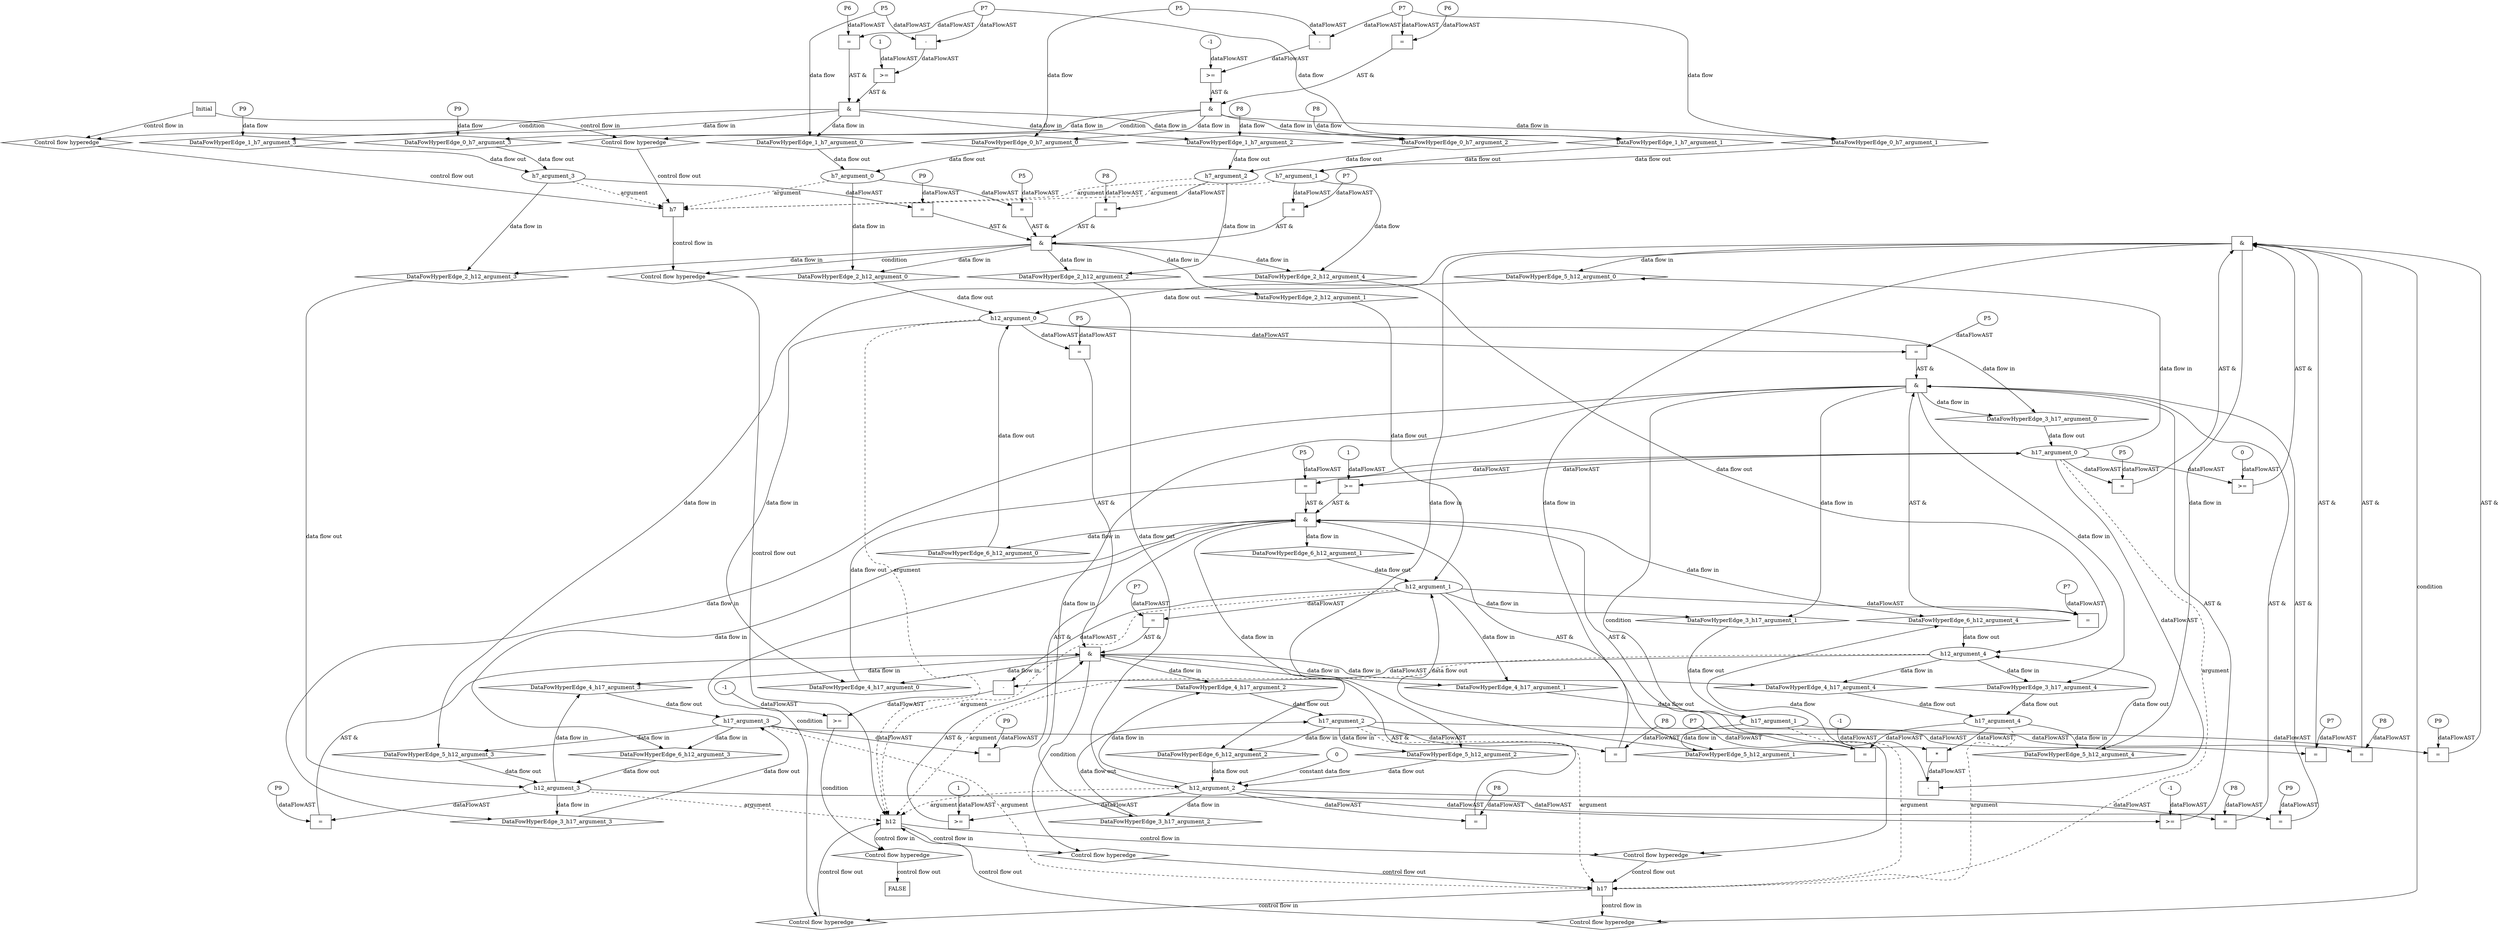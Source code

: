 digraph dag {
"h12" [label="h12" nodeName="h12" class=cfn  shape="rect"];
"h17" [label="h17" nodeName="h17" class=cfn  shape="rect"];
"h7" [label="h7" nodeName="h7" class=cfn  shape="rect"];
FALSE [label="FALSE" nodeName=FALSE class=cfn  shape="rect"];
Initial [label="Initial" nodeName=Initial class=cfn  shape="rect"];
ControlFowHyperEdge_0 [label="Control flow hyperedge" nodeName=ControlFowHyperEdge_0 class=controlFlowHyperEdge shape="diamond"];
"Initial" -> ControlFowHyperEdge_0 [label="control flow in"]
ControlFowHyperEdge_0 -> "h7" [label="control flow out"]
ControlFowHyperEdge_1 [label="Control flow hyperedge" nodeName=ControlFowHyperEdge_1 class=controlFlowHyperEdge shape="diamond"];
"Initial" -> ControlFowHyperEdge_1 [label="control flow in"]
ControlFowHyperEdge_1 -> "h7" [label="control flow out"]
ControlFowHyperEdge_2 [label="Control flow hyperedge" nodeName=ControlFowHyperEdge_2 class=controlFlowHyperEdge shape="diamond"];
"h7" -> ControlFowHyperEdge_2 [label="control flow in"]
ControlFowHyperEdge_2 -> "h12" [label="control flow out"]
ControlFowHyperEdge_3 [label="Control flow hyperedge" nodeName=ControlFowHyperEdge_3 class=controlFlowHyperEdge shape="diamond"];
"h12" -> ControlFowHyperEdge_3 [label="control flow in"]
ControlFowHyperEdge_3 -> "h17" [label="control flow out"]
ControlFowHyperEdge_4 [label="Control flow hyperedge" nodeName=ControlFowHyperEdge_4 class=controlFlowHyperEdge shape="diamond"];
"h12" -> ControlFowHyperEdge_4 [label="control flow in"]
ControlFowHyperEdge_4 -> "h17" [label="control flow out"]
ControlFowHyperEdge_5 [label="Control flow hyperedge" nodeName=ControlFowHyperEdge_5 class=controlFlowHyperEdge shape="diamond"];
"h17" -> ControlFowHyperEdge_5 [label="control flow in"]
ControlFowHyperEdge_5 -> "h12" [label="control flow out"]
ControlFowHyperEdge_6 [label="Control flow hyperedge" nodeName=ControlFowHyperEdge_6 class=controlFlowHyperEdge shape="diamond"];
"h17" -> ControlFowHyperEdge_6 [label="control flow in"]
ControlFowHyperEdge_6 -> "h12" [label="control flow out"]
ControlFowHyperEdge_7 [label="Control flow hyperedge" nodeName=ControlFowHyperEdge_7 class=controlFlowHyperEdge shape="diamond"];
"h12" -> ControlFowHyperEdge_7 [label="control flow in"]
ControlFowHyperEdge_7 -> "FALSE" [label="control flow out"]
"h7_argument_0" [label="h7_argument_0" nodeName=argument0 class=argument  head="h7" shape="oval"];
"h7_argument_0" -> "h7"[label="argument" style="dashed"]
"h7_argument_1" [label="h7_argument_1" nodeName=argument1 class=argument  head="h7" shape="oval"];
"h7_argument_1" -> "h7"[label="argument" style="dashed"]
"h7_argument_2" [label="h7_argument_2" nodeName=argument2 class=argument  head="h7" shape="oval"];
"h7_argument_2" -> "h7"[label="argument" style="dashed"]
"h7_argument_3" [label="h7_argument_3" nodeName=argument3 class=argument  head="h7" shape="oval"];
"h7_argument_3" -> "h7"[label="argument" style="dashed"]
"h12_argument_0" [label="h12_argument_0" nodeName=argument0 class=argument  head="h12" shape="oval"];
"h12_argument_0" -> "h12"[label="argument" style="dashed"]
"h12_argument_1" [label="h12_argument_1" nodeName=argument1 class=argument  head="h12" shape="oval"];
"h12_argument_1" -> "h12"[label="argument" style="dashed"]
"h12_argument_2" [label="h12_argument_2" nodeName=argument2 class=argument  head="h12" shape="oval"];
"h12_argument_2" -> "h12"[label="argument" style="dashed"]
"h12_argument_3" [label="h12_argument_3" nodeName=argument3 class=argument  head="h12" shape="oval"];
"h12_argument_3" -> "h12"[label="argument" style="dashed"]
"h12_argument_4" [label="h12_argument_4" nodeName=argument4 class=argument  head="h12" shape="oval"];
"h12_argument_4" -> "h12"[label="argument" style="dashed"]
"h17_argument_0" [label="h17_argument_0" nodeName=argument0 class=argument  head="h17" shape="oval"];
"h17_argument_0" -> "h17"[label="argument" style="dashed"]
"h17_argument_1" [label="h17_argument_1" nodeName=argument1 class=argument  head="h17" shape="oval"];
"h17_argument_1" -> "h17"[label="argument" style="dashed"]
"h17_argument_2" [label="h17_argument_2" nodeName=argument2 class=argument  head="h17" shape="oval"];
"h17_argument_2" -> "h17"[label="argument" style="dashed"]
"h17_argument_3" [label="h17_argument_3" nodeName=argument3 class=argument  head="h17" shape="oval"];
"h17_argument_3" -> "h17"[label="argument" style="dashed"]
"h17_argument_4" [label="h17_argument_4" nodeName=argument4 class=argument  head="h17" shape="oval"];
"h17_argument_4" -> "h17"[label="argument" style="dashed"]

"xxxh7___Initial_0xxx_and" [label="&" nodeName="xxxh7___Initial_0xxx_and" class=Operator shape="rect"];
"xxxh7___Initial_0xxxguard_0_node_0" [label=">=" nodeName="xxxh7___Initial_0xxxguard_0_node_0" class=Operator  shape="rect"];
"xxxh7___Initial_0xxxguard_0_node_1" [label="-1" nodeName="xxxh7___Initial_0xxxguard_0_node_1" class=Literal ];
"xxxh7___Initial_0xxxguard_0_node_2" [label="-" nodeName="xxxh7___Initial_0xxxguard_0_node_2" class= Operator shape="rect"];
"xxxh7___Initial_0xxxguard_0_node_1" -> "xxxh7___Initial_0xxxguard_0_node_0"[label="dataFlowAST"]
"xxxh7___Initial_0xxxguard_0_node_2" -> "xxxh7___Initial_0xxxguard_0_node_0"[label="dataFlowAST"]
"xxxh7___Initial_0xxxdataFlow_0_node_0" -> "xxxh7___Initial_0xxxguard_0_node_2"[label="dataFlowAST"]
"xxxh7___Initial_0xxxdataFlow1_node_0" -> "xxxh7___Initial_0xxxguard_0_node_2"[label="dataFlowAST"]

"xxxh7___Initial_0xxxguard_0_node_0" -> "xxxh7___Initial_0xxx_and" [label="AST &"];
"xxxh7___Initial_0xxxguard1_node_0" [label="=" nodeName="xxxh7___Initial_0xxxguard1_node_0" class=Operator  shape="rect"];
"xxxh7___Initial_0xxxguard1_node_1" [label="P6" nodeName="xxxh7___Initial_0xxxguard1_node_1" class=Constant ];
"xxxh7___Initial_0xxxguard1_node_1" -> "xxxh7___Initial_0xxxguard1_node_0"[label="dataFlowAST"]
"xxxh7___Initial_0xxxdataFlow1_node_0" -> "xxxh7___Initial_0xxxguard1_node_0"[label="dataFlowAST"]

"xxxh7___Initial_0xxxguard1_node_0" -> "xxxh7___Initial_0xxx_and" [label="AST &"];
"xxxh7___Initial_0xxx_and" -> "ControlFowHyperEdge_0" [label="condition"];
"xxxh7___Initial_0xxxdataFlow_0_node_0" [label="P5" nodeName="xxxh7___Initial_0xxxdataFlow_0_node_0" class=Constant ];

"xxxh7___Initial_0xxxdataFlow_0_node_0" -> "DataFowHyperEdge_0_h7_argument_0" [label="data flow"];
"xxxh7___Initial_0xxxdataFlow1_node_0" [label="P7" nodeName="xxxh7___Initial_0xxxdataFlow1_node_0" class=Constant ];

"xxxh7___Initial_0xxxdataFlow1_node_0" -> "DataFowHyperEdge_0_h7_argument_1" [label="data flow"];
"xxxh7___Initial_0xxxdataFlow2_node_0" [label="P8" nodeName="xxxh7___Initial_0xxxdataFlow2_node_0" class=Constant ];

"xxxh7___Initial_0xxxdataFlow2_node_0" -> "DataFowHyperEdge_0_h7_argument_2" [label="data flow"];
"xxxh7___Initial_0xxxdataFlow3_node_0" [label="P9" nodeName="xxxh7___Initial_0xxxdataFlow3_node_0" class=Constant ];

"xxxh7___Initial_0xxxdataFlow3_node_0" -> "DataFowHyperEdge_0_h7_argument_3" [label="data flow"];
"xxxh7___Initial_1xxx_and" [label="&" nodeName="xxxh7___Initial_1xxx_and" class=Operator shape="rect"];
"xxxh7___Initial_1xxxguard_0_node_0" [label=">=" nodeName="xxxh7___Initial_1xxxguard_0_node_0" class=Operator  shape="rect"];
"xxxh7___Initial_1xxxguard_0_node_1" [label="-" nodeName="xxxh7___Initial_1xxxguard_0_node_1" class= Operator shape="rect"];
"xxxh7___Initial_1xxxguard_0_node_4" [label="1" nodeName="xxxh7___Initial_1xxxguard_0_node_4" class=Literal ];
"xxxh7___Initial_1xxxguard_0_node_1" -> "xxxh7___Initial_1xxxguard_0_node_0"[label="dataFlowAST"]
"xxxh7___Initial_1xxxguard_0_node_4" -> "xxxh7___Initial_1xxxguard_0_node_0"[label="dataFlowAST"]
"xxxh7___Initial_1xxxdataFlow_0_node_0" -> "xxxh7___Initial_1xxxguard_0_node_1"[label="dataFlowAST"]
"xxxh7___Initial_1xxxdataFlow1_node_0" -> "xxxh7___Initial_1xxxguard_0_node_1"[label="dataFlowAST"]

"xxxh7___Initial_1xxxguard_0_node_0" -> "xxxh7___Initial_1xxx_and" [label="AST &"];
"xxxh7___Initial_1xxxguard1_node_0" [label="=" nodeName="xxxh7___Initial_1xxxguard1_node_0" class=Operator  shape="rect"];
"xxxh7___Initial_1xxxguard1_node_1" [label="P6" nodeName="xxxh7___Initial_1xxxguard1_node_1" class=Constant ];
"xxxh7___Initial_1xxxguard1_node_1" -> "xxxh7___Initial_1xxxguard1_node_0"[label="dataFlowAST"]
"xxxh7___Initial_1xxxdataFlow1_node_0" -> "xxxh7___Initial_1xxxguard1_node_0"[label="dataFlowAST"]

"xxxh7___Initial_1xxxguard1_node_0" -> "xxxh7___Initial_1xxx_and" [label="AST &"];
"xxxh7___Initial_1xxx_and" -> "ControlFowHyperEdge_1" [label="condition"];
"xxxh7___Initial_1xxxdataFlow_0_node_0" [label="P5" nodeName="xxxh7___Initial_1xxxdataFlow_0_node_0" class=Constant ];

"xxxh7___Initial_1xxxdataFlow_0_node_0" -> "DataFowHyperEdge_1_h7_argument_0" [label="data flow"];
"xxxh7___Initial_1xxxdataFlow1_node_0" [label="P7" nodeName="xxxh7___Initial_1xxxdataFlow1_node_0" class=Constant ];

"xxxh7___Initial_1xxxdataFlow1_node_0" -> "DataFowHyperEdge_1_h7_argument_1" [label="data flow"];
"xxxh7___Initial_1xxxdataFlow2_node_0" [label="P8" nodeName="xxxh7___Initial_1xxxdataFlow2_node_0" class=Constant ];

"xxxh7___Initial_1xxxdataFlow2_node_0" -> "DataFowHyperEdge_1_h7_argument_2" [label="data flow"];
"xxxh7___Initial_1xxxdataFlow3_node_0" [label="P9" nodeName="xxxh7___Initial_1xxxdataFlow3_node_0" class=Constant ];

"xxxh7___Initial_1xxxdataFlow3_node_0" -> "DataFowHyperEdge_1_h7_argument_3" [label="data flow"];
"xxxh12___h7_2xxx_and" [label="&" nodeName="xxxh12___h7_2xxx_and" class=Operator shape="rect"];
"xxxh12___h7_2xxxguard_0_node_0" [label="=" nodeName="xxxh12___h7_2xxxguard_0_node_0" class=Operator  shape="rect"];
"xxxh12___h7_2xxxguard_0_node_1" [label="P5" nodeName="xxxh12___h7_2xxxguard_0_node_1" class=Constant ];
"xxxh12___h7_2xxxguard_0_node_1" -> "xxxh12___h7_2xxxguard_0_node_0"[label="dataFlowAST"]
"h7_argument_0" -> "xxxh12___h7_2xxxguard_0_node_0"[label="dataFlowAST"]

"xxxh12___h7_2xxxguard_0_node_0" -> "xxxh12___h7_2xxx_and" [label="AST &"];
"xxxh12___h7_2xxxguard1_node_0" [label="=" nodeName="xxxh12___h7_2xxxguard1_node_0" class=Operator  shape="rect"];
"xxxh12___h7_2xxxguard1_node_1" [label="P8" nodeName="xxxh12___h7_2xxxguard1_node_1" class=Constant ];
"xxxh12___h7_2xxxguard1_node_1" -> "xxxh12___h7_2xxxguard1_node_0"[label="dataFlowAST"]
"h7_argument_2" -> "xxxh12___h7_2xxxguard1_node_0"[label="dataFlowAST"]

"xxxh12___h7_2xxxguard1_node_0" -> "xxxh12___h7_2xxx_and" [label="AST &"];
"xxxh12___h7_2xxxguard2_node_0" [label="=" nodeName="xxxh12___h7_2xxxguard2_node_0" class=Operator  shape="rect"];
"xxxh12___h7_2xxxguard2_node_1" [label="P9" nodeName="xxxh12___h7_2xxxguard2_node_1" class=Constant ];
"xxxh12___h7_2xxxguard2_node_1" -> "xxxh12___h7_2xxxguard2_node_0"[label="dataFlowAST"]
"h7_argument_3" -> "xxxh12___h7_2xxxguard2_node_0"[label="dataFlowAST"]

"xxxh12___h7_2xxxguard2_node_0" -> "xxxh12___h7_2xxx_and" [label="AST &"];
"xxxh12___h7_2xxxguard3_node_0" [label="=" nodeName="xxxh12___h7_2xxxguard3_node_0" class=Operator  shape="rect"];
"xxxh12___h7_2xxxguard3_node_1" [label="P7" nodeName="xxxh12___h7_2xxxguard3_node_1" class=Constant ];
"xxxh12___h7_2xxxguard3_node_1" -> "xxxh12___h7_2xxxguard3_node_0"[label="dataFlowAST"]
"h7_argument_1" -> "xxxh12___h7_2xxxguard3_node_0"[label="dataFlowAST"]

"xxxh12___h7_2xxxguard3_node_0" -> "xxxh12___h7_2xxx_and" [label="AST &"];
"xxxh12___h7_2xxx_and" -> "ControlFowHyperEdge_2" [label="condition"];

"h7_argument_1" -> "DataFowHyperEdge_2_h12_argument_4" [label="data flow"];
"xxxh17___h12_3xxx_and" [label="&" nodeName="xxxh17___h12_3xxx_and" class=Operator shape="rect"];
"xxxh17___h12_3xxxguard2_node_0" [label=">=" nodeName="xxxh17___h12_3xxxguard2_node_0" class=Operator  shape="rect"];
"xxxh17___h12_3xxxguard2_node_1" [label="-1" nodeName="xxxh17___h12_3xxxguard2_node_1" class=Literal ];
"xxxh17___h12_3xxxguard2_node_1" -> "xxxh17___h12_3xxxguard2_node_0"[label="dataFlowAST"]
"h12_argument_2" -> "xxxh17___h12_3xxxguard2_node_0"[label="dataFlowAST"]

"xxxh17___h12_3xxxguard2_node_0" -> "xxxh17___h12_3xxx_and" [label="AST &"];
"xxxh17___h12_3xxxguard4_node_0" [label="=" nodeName="xxxh17___h12_3xxxguard4_node_0" class=Operator  shape="rect"];
"xxxh17___h12_3xxxguard4_node_1" [label="P7" nodeName="xxxh17___h12_3xxxguard4_node_1" class=Constant ];
"xxxh17___h12_3xxxguard4_node_1" -> "xxxh17___h12_3xxxguard4_node_0"[label="dataFlowAST"]
"h12_argument_1" -> "xxxh17___h12_3xxxguard4_node_0"[label="dataFlowAST"]

"xxxh17___h12_3xxxguard4_node_0" -> "xxxh17___h12_3xxx_and" [label="AST &"];
"xxxh17___h12_3xxxguard1_node_0" [label="=" nodeName="xxxh17___h12_3xxxguard1_node_0" class=Operator  shape="rect"];
"xxxh17___h12_3xxxguard1_node_1" [label="P8" nodeName="xxxh17___h12_3xxxguard1_node_1" class=Constant ];
"xxxh17___h12_3xxxguard1_node_1" -> "xxxh17___h12_3xxxguard1_node_0"[label="dataFlowAST"]
"h12_argument_2" -> "xxxh17___h12_3xxxguard1_node_0"[label="dataFlowAST"]

"xxxh17___h12_3xxxguard1_node_0" -> "xxxh17___h12_3xxx_and" [label="AST &"];
"xxxh17___h12_3xxxguard_0_node_0" [label="=" nodeName="xxxh17___h12_3xxxguard_0_node_0" class=Operator  shape="rect"];
"xxxh17___h12_3xxxguard_0_node_1" [label="P9" nodeName="xxxh17___h12_3xxxguard_0_node_1" class=Constant ];
"xxxh17___h12_3xxxguard_0_node_1" -> "xxxh17___h12_3xxxguard_0_node_0"[label="dataFlowAST"]
"h12_argument_3" -> "xxxh17___h12_3xxxguard_0_node_0"[label="dataFlowAST"]

"xxxh17___h12_3xxxguard_0_node_0" -> "xxxh17___h12_3xxx_and" [label="AST &"];
"xxxh17___h12_3xxxguard3_node_0" [label="=" nodeName="xxxh17___h12_3xxxguard3_node_0" class=Operator  shape="rect"];
"xxxh17___h12_3xxxguard3_node_1" [label="P5" nodeName="xxxh17___h12_3xxxguard3_node_1" class=Constant ];
"xxxh17___h12_3xxxguard3_node_1" -> "xxxh17___h12_3xxxguard3_node_0"[label="dataFlowAST"]
"h12_argument_0" -> "xxxh17___h12_3xxxguard3_node_0"[label="dataFlowAST"]

"xxxh17___h12_3xxxguard3_node_0" -> "xxxh17___h12_3xxx_and" [label="AST &"];
"xxxh17___h12_3xxx_and" -> "ControlFowHyperEdge_3" [label="condition"];
"xxxh17___h12_4xxx_and" [label="&" nodeName="xxxh17___h12_4xxx_and" class=Operator shape="rect"];
"xxxh17___h12_4xxxguard3_node_0" [label="=" nodeName="xxxh17___h12_4xxxguard3_node_0" class=Operator  shape="rect"];
"xxxh17___h12_4xxxguard3_node_1" [label="P5" nodeName="xxxh17___h12_4xxxguard3_node_1" class=Constant ];
"xxxh17___h12_4xxxguard3_node_1" -> "xxxh17___h12_4xxxguard3_node_0"[label="dataFlowAST"]
"h12_argument_0" -> "xxxh17___h12_4xxxguard3_node_0"[label="dataFlowAST"]

"xxxh17___h12_4xxxguard3_node_0" -> "xxxh17___h12_4xxx_and" [label="AST &"];
"xxxh17___h12_4xxxguard2_node_0" [label=">=" nodeName="xxxh17___h12_4xxxguard2_node_0" class=Operator  shape="rect"];
"xxxh17___h12_4xxxguard2_node_2" [label="1" nodeName="xxxh17___h12_4xxxguard2_node_2" class=Literal ];
"h12_argument_2" -> "xxxh17___h12_4xxxguard2_node_0"[label="dataFlowAST"]
"xxxh17___h12_4xxxguard2_node_2" -> "xxxh17___h12_4xxxguard2_node_0"[label="dataFlowAST"]

"xxxh17___h12_4xxxguard2_node_0" -> "xxxh17___h12_4xxx_and" [label="AST &"];
"xxxh17___h12_4xxxguard_0_node_0" [label="=" nodeName="xxxh17___h12_4xxxguard_0_node_0" class=Operator  shape="rect"];
"xxxh17___h12_4xxxguard_0_node_1" [label="P9" nodeName="xxxh17___h12_4xxxguard_0_node_1" class=Constant ];
"xxxh17___h12_4xxxguard_0_node_1" -> "xxxh17___h12_4xxxguard_0_node_0"[label="dataFlowAST"]
"h12_argument_3" -> "xxxh17___h12_4xxxguard_0_node_0"[label="dataFlowAST"]

"xxxh17___h12_4xxxguard_0_node_0" -> "xxxh17___h12_4xxx_and" [label="AST &"];
"xxxh17___h12_4xxxguard1_node_0" [label="=" nodeName="xxxh17___h12_4xxxguard1_node_0" class=Operator  shape="rect"];
"xxxh17___h12_4xxxguard1_node_1" [label="P8" nodeName="xxxh17___h12_4xxxguard1_node_1" class=Constant ];
"xxxh17___h12_4xxxguard1_node_1" -> "xxxh17___h12_4xxxguard1_node_0"[label="dataFlowAST"]
"h12_argument_2" -> "xxxh17___h12_4xxxguard1_node_0"[label="dataFlowAST"]

"xxxh17___h12_4xxxguard1_node_0" -> "xxxh17___h12_4xxx_and" [label="AST &"];
"xxxh17___h12_4xxxguard4_node_0" [label="=" nodeName="xxxh17___h12_4xxxguard4_node_0" class=Operator  shape="rect"];
"xxxh17___h12_4xxxguard4_node_1" [label="P7" nodeName="xxxh17___h12_4xxxguard4_node_1" class=Constant ];
"xxxh17___h12_4xxxguard4_node_1" -> "xxxh17___h12_4xxxguard4_node_0"[label="dataFlowAST"]
"h12_argument_1" -> "xxxh17___h12_4xxxguard4_node_0"[label="dataFlowAST"]

"xxxh17___h12_4xxxguard4_node_0" -> "xxxh17___h12_4xxx_and" [label="AST &"];
"xxxh17___h12_4xxx_and" -> "ControlFowHyperEdge_4" [label="condition"];
"xxxh12___h17_5xxx_and" [label="&" nodeName="xxxh12___h17_5xxx_and" class=Operator shape="rect"];
"xxxh12___h17_5xxxguard4_node_0" [label="=" nodeName="xxxh12___h17_5xxxguard4_node_0" class=Operator  shape="rect"];
"xxxh12___h17_5xxxguard4_node_1" [label="P7" nodeName="xxxh12___h17_5xxxguard4_node_1" class=Constant ];
"xxxh12___h17_5xxxguard4_node_1" -> "xxxh12___h17_5xxxguard4_node_0"[label="dataFlowAST"]
"h17_argument_1" -> "xxxh12___h17_5xxxguard4_node_0"[label="dataFlowAST"]

"xxxh12___h17_5xxxguard4_node_0" -> "xxxh12___h17_5xxx_and" [label="AST &"];
"xxxh12___h17_5xxxguard1_node_0" [label="=" nodeName="xxxh12___h17_5xxxguard1_node_0" class=Operator  shape="rect"];
"xxxh12___h17_5xxxguard1_node_1" [label="P8" nodeName="xxxh12___h17_5xxxguard1_node_1" class=Constant ];
"xxxh12___h17_5xxxguard1_node_1" -> "xxxh12___h17_5xxxguard1_node_0"[label="dataFlowAST"]
"h17_argument_2" -> "xxxh12___h17_5xxxguard1_node_0"[label="dataFlowAST"]

"xxxh12___h17_5xxxguard1_node_0" -> "xxxh12___h17_5xxx_and" [label="AST &"];
"xxxh12___h17_5xxxguard_0_node_0" [label="=" nodeName="xxxh12___h17_5xxxguard_0_node_0" class=Operator  shape="rect"];
"xxxh12___h17_5xxxguard_0_node_1" [label="P9" nodeName="xxxh12___h17_5xxxguard_0_node_1" class=Constant ];
"xxxh12___h17_5xxxguard_0_node_1" -> "xxxh12___h17_5xxxguard_0_node_0"[label="dataFlowAST"]
"h17_argument_3" -> "xxxh12___h17_5xxxguard_0_node_0"[label="dataFlowAST"]

"xxxh12___h17_5xxxguard_0_node_0" -> "xxxh12___h17_5xxx_and" [label="AST &"];
"xxxh12___h17_5xxxguard3_node_0" [label="=" nodeName="xxxh12___h17_5xxxguard3_node_0" class=Operator  shape="rect"];
"xxxh12___h17_5xxxguard3_node_1" [label="P5" nodeName="xxxh12___h17_5xxxguard3_node_1" class=Constant ];
"xxxh12___h17_5xxxguard3_node_1" -> "xxxh12___h17_5xxxguard3_node_0"[label="dataFlowAST"]
"h17_argument_0" -> "xxxh12___h17_5xxxguard3_node_0"[label="dataFlowAST"]

"xxxh12___h17_5xxxguard3_node_0" -> "xxxh12___h17_5xxx_and" [label="AST &"];
"xxxh12___h17_5xxxguard2_node_0" [label=">=" nodeName="xxxh12___h17_5xxxguard2_node_0" class=Operator  shape="rect"];
"xxxh12___h17_5xxxguard2_node_1" [label="0" nodeName="xxxh12___h17_5xxxguard2_node_1" class=Literal ];
"xxxh12___h17_5xxxguard2_node_1" -> "xxxh12___h17_5xxxguard2_node_0"[label="dataFlowAST"]
"h17_argument_0" -> "xxxh12___h17_5xxxguard2_node_0"[label="dataFlowAST"]

"xxxh12___h17_5xxxguard2_node_0" -> "xxxh12___h17_5xxx_and" [label="AST &"];
"xxxh12___h17_5xxx_and" -> "ControlFowHyperEdge_5" [label="condition"];
"xxxh12___h17_6xxx_and" [label="&" nodeName="xxxh12___h17_6xxx_and" class=Operator shape="rect"];
"xxxh12___h17_6xxxguard3_node_0" [label="=" nodeName="xxxh12___h17_6xxxguard3_node_0" class=Operator  shape="rect"];
"xxxh12___h17_6xxxguard3_node_1" [label="P5" nodeName="xxxh12___h17_6xxxguard3_node_1" class=Constant ];
"xxxh12___h17_6xxxguard3_node_1" -> "xxxh12___h17_6xxxguard3_node_0"[label="dataFlowAST"]
"h17_argument_0" -> "xxxh12___h17_6xxxguard3_node_0"[label="dataFlowAST"]

"xxxh12___h17_6xxxguard3_node_0" -> "xxxh12___h17_6xxx_and" [label="AST &"];
"xxxh12___h17_6xxxguard4_node_0" [label="=" nodeName="xxxh12___h17_6xxxguard4_node_0" class=Operator  shape="rect"];
"xxxh12___h17_6xxxguard4_node_1" [label="P7" nodeName="xxxh12___h17_6xxxguard4_node_1" class=Constant ];
"xxxh12___h17_6xxxguard4_node_1" -> "xxxh12___h17_6xxxguard4_node_0"[label="dataFlowAST"]
"h17_argument_4" -> "xxxh12___h17_6xxxguard4_node_0"[label="dataFlowAST"]

"xxxh12___h17_6xxxguard4_node_0" -> "xxxh12___h17_6xxx_and" [label="AST &"];
"xxxh12___h17_6xxxguard2_node_0" [label=">=" nodeName="xxxh12___h17_6xxxguard2_node_0" class=Operator  shape="rect"];
"xxxh12___h17_6xxxguard2_node_2" [label="1" nodeName="xxxh12___h17_6xxxguard2_node_2" class=Literal ];
"h17_argument_0" -> "xxxh12___h17_6xxxguard2_node_0"[label="dataFlowAST"]
"xxxh12___h17_6xxxguard2_node_2" -> "xxxh12___h17_6xxxguard2_node_0"[label="dataFlowAST"]

"xxxh12___h17_6xxxguard2_node_0" -> "xxxh12___h17_6xxx_and" [label="AST &"];
"xxxh12___h17_6xxxguard_0_node_0" [label="=" nodeName="xxxh12___h17_6xxxguard_0_node_0" class=Operator  shape="rect"];
"xxxh12___h17_6xxxguard_0_node_1" [label="P9" nodeName="xxxh12___h17_6xxxguard_0_node_1" class=Constant ];
"xxxh12___h17_6xxxguard_0_node_1" -> "xxxh12___h17_6xxxguard_0_node_0"[label="dataFlowAST"]
"h17_argument_3" -> "xxxh12___h17_6xxxguard_0_node_0"[label="dataFlowAST"]

"xxxh12___h17_6xxxguard_0_node_0" -> "xxxh12___h17_6xxx_and" [label="AST &"];
"xxxh12___h17_6xxxguard1_node_0" [label="=" nodeName="xxxh12___h17_6xxxguard1_node_0" class=Operator  shape="rect"];
"xxxh12___h17_6xxxguard1_node_1" [label="P8" nodeName="xxxh12___h17_6xxxguard1_node_1" class=Constant ];
"xxxh12___h17_6xxxguard1_node_1" -> "xxxh12___h17_6xxxguard1_node_0"[label="dataFlowAST"]
"h17_argument_2" -> "xxxh12___h17_6xxxguard1_node_0"[label="dataFlowAST"]

"xxxh12___h17_6xxxguard1_node_0" -> "xxxh12___h17_6xxx_and" [label="AST &"];
"xxxh12___h17_6xxx_and" -> "ControlFowHyperEdge_6" [label="condition"];
"xxxh12___h17_6xxxdataFlow_0_node_0" [label="-" nodeName="xxxh12___h17_6xxxdataFlow_0_node_0" class= Operator shape="rect"];
"xxxh12___h17_6xxxdataFlow_0_node_2" [label="*" nodeName="xxxh12___h17_6xxxdataFlow_0_node_2" class=Operator  shape="rect"];
"xxxh12___h17_6xxxdataFlow_0_node_3" [label="-1" nodeName="xxxh12___h17_6xxxdataFlow_0_node_3" class=Coeff ];
"h17_argument_0" -> "xxxh12___h17_6xxxdataFlow_0_node_0"[label="dataFlowAST"]
"xxxh12___h17_6xxxdataFlow_0_node_2" -> "xxxh12___h17_6xxxdataFlow_0_node_0"[label="dataFlowAST"]
"h17_argument_4" -> "xxxh12___h17_6xxxdataFlow_0_node_2"[label="dataFlowAST"]
"xxxh12___h17_6xxxdataFlow_0_node_3" -> "xxxh12___h17_6xxxdataFlow_0_node_2"[label="dataFlowAST"]

"xxxh12___h17_6xxxdataFlow_0_node_0" -> "DataFowHyperEdge_6_h12_argument_4" [label="data flow"];
"xxxFALSE___h12_7xxxguard_0_node_0" [label=">=" nodeName="xxxFALSE___h12_7xxxguard_0_node_0" class=Operator  shape="rect"];
"xxxFALSE___h12_7xxxguard_0_node_1" [label="-1" nodeName="xxxFALSE___h12_7xxxguard_0_node_1" class=Literal ];
"xxxFALSE___h12_7xxxguard_0_node_2" [label="-" nodeName="xxxFALSE___h12_7xxxguard_0_node_2" class= Operator shape="rect"];
"xxxFALSE___h12_7xxxguard_0_node_1" -> "xxxFALSE___h12_7xxxguard_0_node_0"[label="dataFlowAST"]
"xxxFALSE___h12_7xxxguard_0_node_2" -> "xxxFALSE___h12_7xxxguard_0_node_0"[label="dataFlowAST"]
"h12_argument_4" -> "xxxFALSE___h12_7xxxguard_0_node_2"[label="dataFlowAST"]
"h12_argument_1" -> "xxxFALSE___h12_7xxxguard_0_node_2"[label="dataFlowAST"]

"xxxFALSE___h12_7xxxguard_0_node_0" -> "ControlFowHyperEdge_7" [label="condition"];
"DataFowHyperEdge_0_h7_argument_0" [label="DataFowHyperEdge_0_h7_argument_0" nodeName="DataFowHyperEdge_0_h7_argument_0" class=DataFlowHyperedge shape="diamond"];
"DataFowHyperEdge_0_h7_argument_0" -> "h7_argument_0"[label="data flow out"]
"xxxh7___Initial_0xxx_and" -> "DataFowHyperEdge_0_h7_argument_0"[label="data flow in"]
"DataFowHyperEdge_0_h7_argument_1" [label="DataFowHyperEdge_0_h7_argument_1" nodeName="DataFowHyperEdge_0_h7_argument_1" class=DataFlowHyperedge shape="diamond"];
"DataFowHyperEdge_0_h7_argument_1" -> "h7_argument_1"[label="data flow out"]
"xxxh7___Initial_0xxx_and" -> "DataFowHyperEdge_0_h7_argument_1"[label="data flow in"]
"DataFowHyperEdge_0_h7_argument_2" [label="DataFowHyperEdge_0_h7_argument_2" nodeName="DataFowHyperEdge_0_h7_argument_2" class=DataFlowHyperedge shape="diamond"];
"DataFowHyperEdge_0_h7_argument_2" -> "h7_argument_2"[label="data flow out"]
"xxxh7___Initial_0xxx_and" -> "DataFowHyperEdge_0_h7_argument_2"[label="data flow in"]
"DataFowHyperEdge_0_h7_argument_3" [label="DataFowHyperEdge_0_h7_argument_3" nodeName="DataFowHyperEdge_0_h7_argument_3" class=DataFlowHyperedge shape="diamond"];
"DataFowHyperEdge_0_h7_argument_3" -> "h7_argument_3"[label="data flow out"]
"xxxh7___Initial_0xxx_and" -> "DataFowHyperEdge_0_h7_argument_3"[label="data flow in"]
"DataFowHyperEdge_1_h7_argument_0" [label="DataFowHyperEdge_1_h7_argument_0" nodeName="DataFowHyperEdge_1_h7_argument_0" class=DataFlowHyperedge shape="diamond"];
"DataFowHyperEdge_1_h7_argument_0" -> "h7_argument_0"[label="data flow out"]
"xxxh7___Initial_1xxx_and" -> "DataFowHyperEdge_1_h7_argument_0"[label="data flow in"]
"DataFowHyperEdge_1_h7_argument_1" [label="DataFowHyperEdge_1_h7_argument_1" nodeName="DataFowHyperEdge_1_h7_argument_1" class=DataFlowHyperedge shape="diamond"];
"DataFowHyperEdge_1_h7_argument_1" -> "h7_argument_1"[label="data flow out"]
"xxxh7___Initial_1xxx_and" -> "DataFowHyperEdge_1_h7_argument_1"[label="data flow in"]
"DataFowHyperEdge_1_h7_argument_2" [label="DataFowHyperEdge_1_h7_argument_2" nodeName="DataFowHyperEdge_1_h7_argument_2" class=DataFlowHyperedge shape="diamond"];
"DataFowHyperEdge_1_h7_argument_2" -> "h7_argument_2"[label="data flow out"]
"xxxh7___Initial_1xxx_and" -> "DataFowHyperEdge_1_h7_argument_2"[label="data flow in"]
"DataFowHyperEdge_1_h7_argument_3" [label="DataFowHyperEdge_1_h7_argument_3" nodeName="DataFowHyperEdge_1_h7_argument_3" class=DataFlowHyperedge shape="diamond"];
"DataFowHyperEdge_1_h7_argument_3" -> "h7_argument_3"[label="data flow out"]
"xxxh7___Initial_1xxx_and" -> "DataFowHyperEdge_1_h7_argument_3"[label="data flow in"]
"DataFowHyperEdge_2_h12_argument_0" [label="DataFowHyperEdge_2_h12_argument_0" nodeName="DataFowHyperEdge_2_h12_argument_0" class=DataFlowHyperedge shape="diamond"];
"DataFowHyperEdge_2_h12_argument_0" -> "h12_argument_0"[label="data flow out"]
"xxxh12___h7_2xxx_and" -> "DataFowHyperEdge_2_h12_argument_0"[label="data flow in"]
"DataFowHyperEdge_2_h12_argument_1" [label="DataFowHyperEdge_2_h12_argument_1" nodeName="DataFowHyperEdge_2_h12_argument_1" class=DataFlowHyperedge shape="diamond"];
"DataFowHyperEdge_2_h12_argument_1" -> "h12_argument_1"[label="data flow out"]
"xxxh12___h7_2xxx_and" -> "DataFowHyperEdge_2_h12_argument_1"[label="data flow in"]
"DataFowHyperEdge_2_h12_argument_2" [label="DataFowHyperEdge_2_h12_argument_2" nodeName="DataFowHyperEdge_2_h12_argument_2" class=DataFlowHyperedge shape="diamond"];
"DataFowHyperEdge_2_h12_argument_2" -> "h12_argument_2"[label="data flow out"]
"xxxh12___h7_2xxx_and" -> "DataFowHyperEdge_2_h12_argument_2"[label="data flow in"]
"DataFowHyperEdge_2_h12_argument_3" [label="DataFowHyperEdge_2_h12_argument_3" nodeName="DataFowHyperEdge_2_h12_argument_3" class=DataFlowHyperedge shape="diamond"];
"DataFowHyperEdge_2_h12_argument_3" -> "h12_argument_3"[label="data flow out"]
"xxxh12___h7_2xxx_and" -> "DataFowHyperEdge_2_h12_argument_3"[label="data flow in"]
"DataFowHyperEdge_2_h12_argument_4" [label="DataFowHyperEdge_2_h12_argument_4" nodeName="DataFowHyperEdge_2_h12_argument_4" class=DataFlowHyperedge shape="diamond"];
"DataFowHyperEdge_2_h12_argument_4" -> "h12_argument_4"[label="data flow out"]
"xxxh12___h7_2xxx_and" -> "DataFowHyperEdge_2_h12_argument_4"[label="data flow in"]
"DataFowHyperEdge_3_h17_argument_0" [label="DataFowHyperEdge_3_h17_argument_0" nodeName="DataFowHyperEdge_3_h17_argument_0" class=DataFlowHyperedge shape="diamond"];
"DataFowHyperEdge_3_h17_argument_0" -> "h17_argument_0"[label="data flow out"]
"xxxh17___h12_3xxx_and" -> "DataFowHyperEdge_3_h17_argument_0"[label="data flow in"]
"DataFowHyperEdge_3_h17_argument_1" [label="DataFowHyperEdge_3_h17_argument_1" nodeName="DataFowHyperEdge_3_h17_argument_1" class=DataFlowHyperedge shape="diamond"];
"DataFowHyperEdge_3_h17_argument_1" -> "h17_argument_1"[label="data flow out"]
"xxxh17___h12_3xxx_and" -> "DataFowHyperEdge_3_h17_argument_1"[label="data flow in"]
"DataFowHyperEdge_3_h17_argument_2" [label="DataFowHyperEdge_3_h17_argument_2" nodeName="DataFowHyperEdge_3_h17_argument_2" class=DataFlowHyperedge shape="diamond"];
"DataFowHyperEdge_3_h17_argument_2" -> "h17_argument_2"[label="data flow out"]
"xxxh17___h12_3xxx_and" -> "DataFowHyperEdge_3_h17_argument_2"[label="data flow in"]
"DataFowHyperEdge_3_h17_argument_3" [label="DataFowHyperEdge_3_h17_argument_3" nodeName="DataFowHyperEdge_3_h17_argument_3" class=DataFlowHyperedge shape="diamond"];
"DataFowHyperEdge_3_h17_argument_3" -> "h17_argument_3"[label="data flow out"]
"xxxh17___h12_3xxx_and" -> "DataFowHyperEdge_3_h17_argument_3"[label="data flow in"]
"DataFowHyperEdge_3_h17_argument_4" [label="DataFowHyperEdge_3_h17_argument_4" nodeName="DataFowHyperEdge_3_h17_argument_4" class=DataFlowHyperedge shape="diamond"];
"DataFowHyperEdge_3_h17_argument_4" -> "h17_argument_4"[label="data flow out"]
"xxxh17___h12_3xxx_and" -> "DataFowHyperEdge_3_h17_argument_4"[label="data flow in"]
"DataFowHyperEdge_4_h17_argument_0" [label="DataFowHyperEdge_4_h17_argument_0" nodeName="DataFowHyperEdge_4_h17_argument_0" class=DataFlowHyperedge shape="diamond"];
"DataFowHyperEdge_4_h17_argument_0" -> "h17_argument_0"[label="data flow out"]
"xxxh17___h12_4xxx_and" -> "DataFowHyperEdge_4_h17_argument_0"[label="data flow in"]
"DataFowHyperEdge_4_h17_argument_1" [label="DataFowHyperEdge_4_h17_argument_1" nodeName="DataFowHyperEdge_4_h17_argument_1" class=DataFlowHyperedge shape="diamond"];
"DataFowHyperEdge_4_h17_argument_1" -> "h17_argument_1"[label="data flow out"]
"xxxh17___h12_4xxx_and" -> "DataFowHyperEdge_4_h17_argument_1"[label="data flow in"]
"DataFowHyperEdge_4_h17_argument_2" [label="DataFowHyperEdge_4_h17_argument_2" nodeName="DataFowHyperEdge_4_h17_argument_2" class=DataFlowHyperedge shape="diamond"];
"DataFowHyperEdge_4_h17_argument_2" -> "h17_argument_2"[label="data flow out"]
"xxxh17___h12_4xxx_and" -> "DataFowHyperEdge_4_h17_argument_2"[label="data flow in"]
"DataFowHyperEdge_4_h17_argument_3" [label="DataFowHyperEdge_4_h17_argument_3" nodeName="DataFowHyperEdge_4_h17_argument_3" class=DataFlowHyperedge shape="diamond"];
"DataFowHyperEdge_4_h17_argument_3" -> "h17_argument_3"[label="data flow out"]
"xxxh17___h12_4xxx_and" -> "DataFowHyperEdge_4_h17_argument_3"[label="data flow in"]
"DataFowHyperEdge_4_h17_argument_4" [label="DataFowHyperEdge_4_h17_argument_4" nodeName="DataFowHyperEdge_4_h17_argument_4" class=DataFlowHyperedge shape="diamond"];
"DataFowHyperEdge_4_h17_argument_4" -> "h17_argument_4"[label="data flow out"]
"xxxh17___h12_4xxx_and" -> "DataFowHyperEdge_4_h17_argument_4"[label="data flow in"]
"DataFowHyperEdge_5_h12_argument_0" [label="DataFowHyperEdge_5_h12_argument_0" nodeName="DataFowHyperEdge_5_h12_argument_0" class=DataFlowHyperedge shape="diamond"];
"DataFowHyperEdge_5_h12_argument_0" -> "h12_argument_0"[label="data flow out"]
"xxxh12___h17_5xxx_and" -> "DataFowHyperEdge_5_h12_argument_0"[label="data flow in"]
"DataFowHyperEdge_5_h12_argument_1" [label="DataFowHyperEdge_5_h12_argument_1" nodeName="DataFowHyperEdge_5_h12_argument_1" class=DataFlowHyperedge shape="diamond"];
"DataFowHyperEdge_5_h12_argument_1" -> "h12_argument_1"[label="data flow out"]
"xxxh12___h17_5xxx_and" -> "DataFowHyperEdge_5_h12_argument_1"[label="data flow in"]
"DataFowHyperEdge_5_h12_argument_2" [label="DataFowHyperEdge_5_h12_argument_2" nodeName="DataFowHyperEdge_5_h12_argument_2" class=DataFlowHyperedge shape="diamond"];
"DataFowHyperEdge_5_h12_argument_2" -> "h12_argument_2"[label="data flow out"]
"xxxh12___h17_5xxx_and" -> "DataFowHyperEdge_5_h12_argument_2"[label="data flow in"]
"DataFowHyperEdge_5_h12_argument_3" [label="DataFowHyperEdge_5_h12_argument_3" nodeName="DataFowHyperEdge_5_h12_argument_3" class=DataFlowHyperedge shape="diamond"];
"DataFowHyperEdge_5_h12_argument_3" -> "h12_argument_3"[label="data flow out"]
"xxxh12___h17_5xxx_and" -> "DataFowHyperEdge_5_h12_argument_3"[label="data flow in"]
"DataFowHyperEdge_5_h12_argument_4" [label="DataFowHyperEdge_5_h12_argument_4" nodeName="DataFowHyperEdge_5_h12_argument_4" class=DataFlowHyperedge shape="diamond"];
"DataFowHyperEdge_5_h12_argument_4" -> "h12_argument_4"[label="data flow out"]
"xxxh12___h17_5xxx_and" -> "DataFowHyperEdge_5_h12_argument_4"[label="data flow in"]
"DataFowHyperEdge_6_h12_argument_0" [label="DataFowHyperEdge_6_h12_argument_0" nodeName="DataFowHyperEdge_6_h12_argument_0" class=DataFlowHyperedge shape="diamond"];
"DataFowHyperEdge_6_h12_argument_0" -> "h12_argument_0"[label="data flow out"]
"xxxh12___h17_6xxx_and" -> "DataFowHyperEdge_6_h12_argument_0"[label="data flow in"]
"DataFowHyperEdge_6_h12_argument_1" [label="DataFowHyperEdge_6_h12_argument_1" nodeName="DataFowHyperEdge_6_h12_argument_1" class=DataFlowHyperedge shape="diamond"];
"DataFowHyperEdge_6_h12_argument_1" -> "h12_argument_1"[label="data flow out"]
"xxxh12___h17_6xxx_and" -> "DataFowHyperEdge_6_h12_argument_1"[label="data flow in"]
"DataFowHyperEdge_6_h12_argument_2" [label="DataFowHyperEdge_6_h12_argument_2" nodeName="DataFowHyperEdge_6_h12_argument_2" class=DataFlowHyperedge shape="diamond"];
"DataFowHyperEdge_6_h12_argument_2" -> "h12_argument_2"[label="data flow out"]
"xxxh12___h17_6xxx_and" -> "DataFowHyperEdge_6_h12_argument_2"[label="data flow in"]
"DataFowHyperEdge_6_h12_argument_3" [label="DataFowHyperEdge_6_h12_argument_3" nodeName="DataFowHyperEdge_6_h12_argument_3" class=DataFlowHyperedge shape="diamond"];
"DataFowHyperEdge_6_h12_argument_3" -> "h12_argument_3"[label="data flow out"]
"xxxh12___h17_6xxx_and" -> "DataFowHyperEdge_6_h12_argument_3"[label="data flow in"]
"DataFowHyperEdge_6_h12_argument_4" [label="DataFowHyperEdge_6_h12_argument_4" nodeName="DataFowHyperEdge_6_h12_argument_4" class=DataFlowHyperedge shape="diamond"];
"DataFowHyperEdge_6_h12_argument_4" -> "h12_argument_4"[label="data flow out"]
"xxxh12___h17_6xxx_and" -> "DataFowHyperEdge_6_h12_argument_4"[label="data flow in"]
"xxxFALSE___h12_7xxxh12_argument_2_constant_0" [label="0" nodeName="xxxFALSE___h12_7xxxh12_argument_2_constant_0" class=Constant];
"xxxFALSE___h12_7xxxh12_argument_2_constant_0" -> "h12_argument_2" [label="constant data flow"];
"h7_argument_0" -> "DataFowHyperEdge_2_h12_argument_0"[label="data flow in"]
"h7_argument_2" -> "DataFowHyperEdge_2_h12_argument_2"[label="data flow in"]
"h7_argument_3" -> "DataFowHyperEdge_2_h12_argument_3"[label="data flow in"]
"h12_argument_4" -> "DataFowHyperEdge_3_h17_argument_4"[label="data flow in"]
"h12_argument_0" -> "DataFowHyperEdge_3_h17_argument_0"[label="data flow in"]
"h12_argument_3" -> "DataFowHyperEdge_3_h17_argument_3"[label="data flow in"]
"h12_argument_2" -> "DataFowHyperEdge_3_h17_argument_2"[label="data flow in"]
"h12_argument_1" -> "DataFowHyperEdge_3_h17_argument_1"[label="data flow in"]
"h12_argument_1" -> "DataFowHyperEdge_4_h17_argument_1"[label="data flow in"]
"h12_argument_2" -> "DataFowHyperEdge_4_h17_argument_2"[label="data flow in"]
"h12_argument_3" -> "DataFowHyperEdge_4_h17_argument_3"[label="data flow in"]
"h12_argument_0" -> "DataFowHyperEdge_4_h17_argument_0"[label="data flow in"]
"h12_argument_4" -> "DataFowHyperEdge_4_h17_argument_4"[label="data flow in"]
"h17_argument_0" -> "DataFowHyperEdge_5_h12_argument_0"[label="data flow in"]
"h17_argument_3" -> "DataFowHyperEdge_5_h12_argument_3"[label="data flow in"]
"h17_argument_4" -> "DataFowHyperEdge_5_h12_argument_4"[label="data flow in"]
"h17_argument_1" -> "DataFowHyperEdge_5_h12_argument_1"[label="data flow in"]
"h17_argument_2" -> "DataFowHyperEdge_5_h12_argument_2"[label="data flow in"]
"h17_argument_2" -> "DataFowHyperEdge_6_h12_argument_2"[label="data flow in"]
"h17_argument_3" -> "DataFowHyperEdge_6_h12_argument_3"[label="data flow in"]




}
